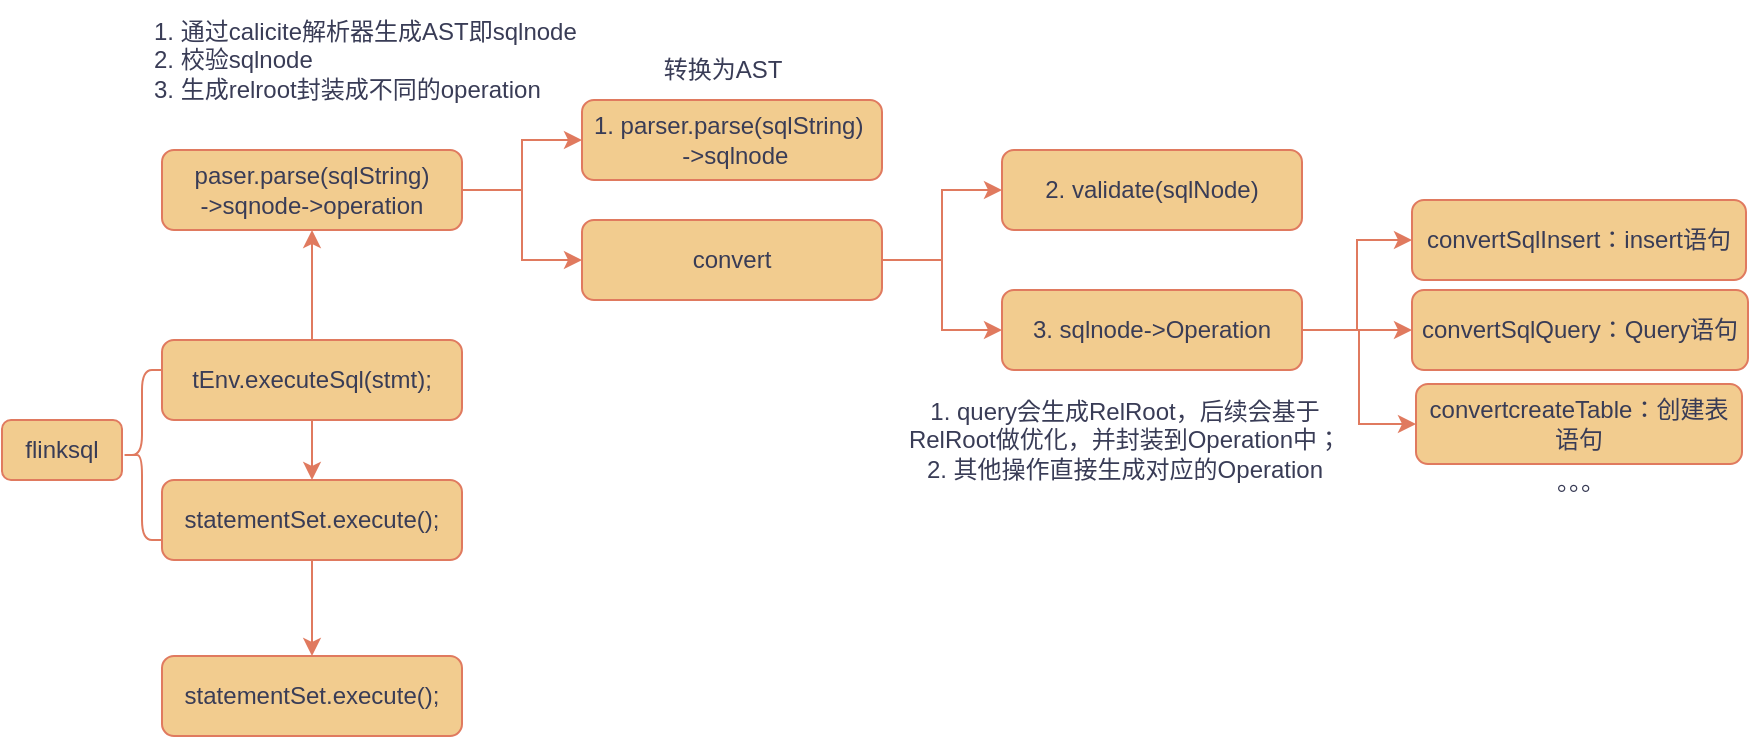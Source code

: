 <mxfile version="22.1.17" type="github">
  <diagram name="第 1 页" id="nlLDegoZxrFvPFiNcK8O">
    <mxGraphModel dx="449" dy="620" grid="0" gridSize="10" guides="1" tooltips="1" connect="1" arrows="1" fold="1" page="0" pageScale="1" pageWidth="1600" pageHeight="1200" math="0" shadow="0">
      <root>
        <mxCell id="0" />
        <mxCell id="1" parent="0" />
        <mxCell id="tADbp0Cch4AszEm7FbJm-317" value="flinksql" style="rounded=1;whiteSpace=wrap;html=1;labelBackgroundColor=none;fillColor=#F2CC8F;strokeColor=#E07A5F;fontColor=#393C56;" vertex="1" parent="1">
          <mxGeometry x="630" y="445" width="60" height="30" as="geometry" />
        </mxCell>
        <mxCell id="tADbp0Cch4AszEm7FbJm-319" value="" style="shape=curlyBracket;whiteSpace=wrap;html=1;rounded=1;labelPosition=left;verticalLabelPosition=middle;align=right;verticalAlign=middle;labelBackgroundColor=none;fillColor=#F2CC8F;strokeColor=#E07A5F;fontColor=#393C56;" vertex="1" parent="1">
          <mxGeometry x="690" y="420" width="20" height="85" as="geometry" />
        </mxCell>
        <mxCell id="tADbp0Cch4AszEm7FbJm-328" value="" style="edgeStyle=orthogonalEdgeStyle;rounded=0;orthogonalLoop=1;jettySize=auto;html=1;labelBackgroundColor=none;strokeColor=#E07A5F;fontColor=default;" edge="1" parent="1" source="tADbp0Cch4AszEm7FbJm-320" target="tADbp0Cch4AszEm7FbJm-327">
          <mxGeometry relative="1" as="geometry" />
        </mxCell>
        <mxCell id="tADbp0Cch4AszEm7FbJm-330" value="" style="edgeStyle=orthogonalEdgeStyle;rounded=0;orthogonalLoop=1;jettySize=auto;html=1;labelBackgroundColor=none;strokeColor=#E07A5F;fontColor=default;" edge="1" parent="1" source="tADbp0Cch4AszEm7FbJm-320" target="tADbp0Cch4AszEm7FbJm-329">
          <mxGeometry relative="1" as="geometry" />
        </mxCell>
        <mxCell id="tADbp0Cch4AszEm7FbJm-320" value="tEnv.executeSql(stmt);" style="rounded=1;whiteSpace=wrap;html=1;labelBackgroundColor=none;fillColor=#F2CC8F;strokeColor=#E07A5F;fontColor=#393C56;" vertex="1" parent="1">
          <mxGeometry x="710" y="405" width="150" height="40" as="geometry" />
        </mxCell>
        <mxCell id="tADbp0Cch4AszEm7FbJm-363" value="" style="edgeStyle=orthogonalEdgeStyle;rounded=0;orthogonalLoop=1;jettySize=auto;html=1;strokeColor=#E07A5F;fontColor=#393C56;fillColor=#F2CC8F;" edge="1" parent="1" source="tADbp0Cch4AszEm7FbJm-327" target="tADbp0Cch4AszEm7FbJm-362">
          <mxGeometry relative="1" as="geometry" />
        </mxCell>
        <mxCell id="tADbp0Cch4AszEm7FbJm-327" value="statementSet.execute();" style="rounded=1;whiteSpace=wrap;html=1;labelBackgroundColor=none;fillColor=#F2CC8F;strokeColor=#E07A5F;fontColor=#393C56;" vertex="1" parent="1">
          <mxGeometry x="710" y="475" width="150" height="40" as="geometry" />
        </mxCell>
        <mxCell id="tADbp0Cch4AszEm7FbJm-338" value="" style="edgeStyle=orthogonalEdgeStyle;rounded=0;orthogonalLoop=1;jettySize=auto;html=1;strokeColor=#E07A5F;fontColor=#393C56;fillColor=#F2CC8F;" edge="1" parent="1" source="tADbp0Cch4AszEm7FbJm-329" target="tADbp0Cch4AszEm7FbJm-337">
          <mxGeometry relative="1" as="geometry" />
        </mxCell>
        <mxCell id="tADbp0Cch4AszEm7FbJm-340" value="" style="edgeStyle=orthogonalEdgeStyle;rounded=0;orthogonalLoop=1;jettySize=auto;html=1;strokeColor=#E07A5F;fontColor=#393C56;fillColor=#F2CC8F;" edge="1" parent="1" source="tADbp0Cch4AszEm7FbJm-329" target="tADbp0Cch4AszEm7FbJm-339">
          <mxGeometry relative="1" as="geometry" />
        </mxCell>
        <mxCell id="tADbp0Cch4AszEm7FbJm-329" value="paser.parse(sqlString)&lt;br&gt;-&amp;gt;sqnode-&amp;gt;operation" style="rounded=1;whiteSpace=wrap;html=1;labelBackgroundColor=none;fillColor=#F2CC8F;strokeColor=#E07A5F;fontColor=#393C56;" vertex="1" parent="1">
          <mxGeometry x="710" y="310" width="150" height="40" as="geometry" />
        </mxCell>
        <mxCell id="tADbp0Cch4AszEm7FbJm-332" value="1. 通过calicite解析器生成AST即sqlnode&lt;br&gt;2. 校验sqlnode&lt;br&gt;3. 生成relroot封装成不同的operation" style="text;html=1;align=left;verticalAlign=middle;resizable=0;points=[];autosize=1;strokeColor=none;fillColor=none;labelBackgroundColor=none;fontColor=#393C56;" vertex="1" parent="1">
          <mxGeometry x="704" y="235" width="230" height="60" as="geometry" />
        </mxCell>
        <mxCell id="tADbp0Cch4AszEm7FbJm-337" value="1. parser.parse(sqlString)&amp;nbsp; &amp;nbsp;-&amp;gt;sqlnode" style="rounded=1;whiteSpace=wrap;html=1;labelBackgroundColor=none;fillColor=#F2CC8F;strokeColor=#E07A5F;fontColor=#393C56;" vertex="1" parent="1">
          <mxGeometry x="920" y="285" width="150" height="40" as="geometry" />
        </mxCell>
        <mxCell id="tADbp0Cch4AszEm7FbJm-342" value="" style="edgeStyle=orthogonalEdgeStyle;rounded=0;orthogonalLoop=1;jettySize=auto;html=1;strokeColor=#E07A5F;fontColor=#393C56;fillColor=#F2CC8F;" edge="1" parent="1" source="tADbp0Cch4AszEm7FbJm-339" target="tADbp0Cch4AszEm7FbJm-341">
          <mxGeometry relative="1" as="geometry" />
        </mxCell>
        <mxCell id="tADbp0Cch4AszEm7FbJm-344" value="" style="edgeStyle=orthogonalEdgeStyle;rounded=0;orthogonalLoop=1;jettySize=auto;html=1;strokeColor=#E07A5F;fontColor=#393C56;fillColor=#F2CC8F;" edge="1" parent="1" source="tADbp0Cch4AszEm7FbJm-339" target="tADbp0Cch4AszEm7FbJm-343">
          <mxGeometry relative="1" as="geometry" />
        </mxCell>
        <mxCell id="tADbp0Cch4AszEm7FbJm-339" value="convert" style="rounded=1;whiteSpace=wrap;html=1;labelBackgroundColor=none;fillColor=#F2CC8F;strokeColor=#E07A5F;fontColor=#393C56;" vertex="1" parent="1">
          <mxGeometry x="920" y="345" width="150" height="40" as="geometry" />
        </mxCell>
        <mxCell id="tADbp0Cch4AszEm7FbJm-341" value="2. validate(sqlNode)" style="rounded=1;whiteSpace=wrap;html=1;labelBackgroundColor=none;fillColor=#F2CC8F;strokeColor=#E07A5F;fontColor=#393C56;" vertex="1" parent="1">
          <mxGeometry x="1130" y="310" width="150" height="40" as="geometry" />
        </mxCell>
        <mxCell id="tADbp0Cch4AszEm7FbJm-354" style="edgeStyle=orthogonalEdgeStyle;rounded=0;orthogonalLoop=1;jettySize=auto;html=1;entryX=0;entryY=0.5;entryDx=0;entryDy=0;strokeColor=#E07A5F;fontColor=#393C56;fillColor=#F2CC8F;" edge="1" parent="1" source="tADbp0Cch4AszEm7FbJm-343" target="tADbp0Cch4AszEm7FbJm-350">
          <mxGeometry relative="1" as="geometry" />
        </mxCell>
        <mxCell id="tADbp0Cch4AszEm7FbJm-357" style="edgeStyle=orthogonalEdgeStyle;rounded=0;orthogonalLoop=1;jettySize=auto;html=1;strokeColor=#E07A5F;fontColor=#393C56;fillColor=#F2CC8F;" edge="1" parent="1" source="tADbp0Cch4AszEm7FbJm-343" target="tADbp0Cch4AszEm7FbJm-355">
          <mxGeometry relative="1" as="geometry" />
        </mxCell>
        <mxCell id="tADbp0Cch4AszEm7FbJm-358" style="edgeStyle=orthogonalEdgeStyle;rounded=0;orthogonalLoop=1;jettySize=auto;html=1;entryX=0;entryY=0.5;entryDx=0;entryDy=0;strokeColor=#E07A5F;fontColor=#393C56;fillColor=#F2CC8F;" edge="1" parent="1" source="tADbp0Cch4AszEm7FbJm-343" target="tADbp0Cch4AszEm7FbJm-356">
          <mxGeometry relative="1" as="geometry" />
        </mxCell>
        <mxCell id="tADbp0Cch4AszEm7FbJm-343" value="3. sqlnode-&amp;gt;Operation" style="rounded=1;whiteSpace=wrap;html=1;labelBackgroundColor=none;fillColor=#F2CC8F;strokeColor=#E07A5F;fontColor=#393C56;" vertex="1" parent="1">
          <mxGeometry x="1130" y="380" width="150" height="40" as="geometry" />
        </mxCell>
        <mxCell id="tADbp0Cch4AszEm7FbJm-345" value="转换为AST" style="text;html=1;align=center;verticalAlign=middle;resizable=0;points=[];autosize=1;strokeColor=none;fillColor=none;fontColor=#393C56;" vertex="1" parent="1">
          <mxGeometry x="950" y="255" width="80" height="30" as="geometry" />
        </mxCell>
        <mxCell id="tADbp0Cch4AszEm7FbJm-346" value="1. query会生成RelRoot，后续会基于&lt;br&gt;RelRoot做优化，并封装到Operation中；&lt;br&gt;2. 其他操作直接生成对应的Operation" style="text;html=1;align=center;verticalAlign=middle;resizable=0;points=[];autosize=1;strokeColor=none;fillColor=none;fontColor=#393C56;" vertex="1" parent="1">
          <mxGeometry x="1074" y="427" width="234" height="55" as="geometry" />
        </mxCell>
        <mxCell id="tADbp0Cch4AszEm7FbJm-350" value="convertSqlInsert：insert语句" style="rounded=1;whiteSpace=wrap;html=1;labelBackgroundColor=none;fillColor=#F2CC8F;strokeColor=#E07A5F;fontColor=#393C56;" vertex="1" parent="1">
          <mxGeometry x="1335" y="335" width="167" height="40" as="geometry" />
        </mxCell>
        <mxCell id="tADbp0Cch4AszEm7FbJm-355" value="convertSqlQuery：Query语句" style="rounded=1;whiteSpace=wrap;html=1;labelBackgroundColor=none;fillColor=#F2CC8F;strokeColor=#E07A5F;fontColor=#393C56;" vertex="1" parent="1">
          <mxGeometry x="1335" y="380" width="168" height="40" as="geometry" />
        </mxCell>
        <mxCell id="tADbp0Cch4AszEm7FbJm-356" value="convertcreateTable：创建表语句" style="rounded=1;whiteSpace=wrap;html=1;labelBackgroundColor=none;fillColor=#F2CC8F;strokeColor=#E07A5F;fontColor=#393C56;" vertex="1" parent="1">
          <mxGeometry x="1337" y="427" width="163" height="40" as="geometry" />
        </mxCell>
        <mxCell id="tADbp0Cch4AszEm7FbJm-361" value="。。。" style="text;html=1;align=center;verticalAlign=middle;resizable=0;points=[];autosize=1;strokeColor=none;fillColor=none;fontColor=#393C56;" vertex="1" parent="1">
          <mxGeometry x="1392" y="463" width="54" height="26" as="geometry" />
        </mxCell>
        <mxCell id="tADbp0Cch4AszEm7FbJm-362" value="statementSet.execute();" style="rounded=1;whiteSpace=wrap;html=1;labelBackgroundColor=none;fillColor=#F2CC8F;strokeColor=#E07A5F;fontColor=#393C56;" vertex="1" parent="1">
          <mxGeometry x="710" y="563" width="150" height="40" as="geometry" />
        </mxCell>
      </root>
    </mxGraphModel>
  </diagram>
</mxfile>
